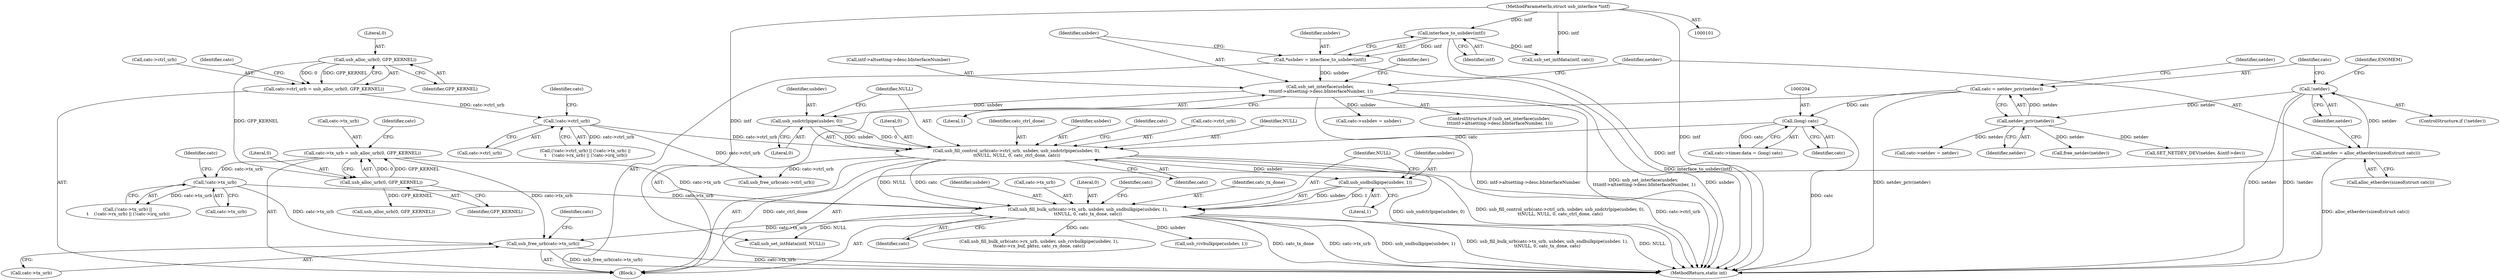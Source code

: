 digraph "0_linux_2d6a0e9de03ee658a9adc3bfb2f0ca55dff1e478@pointer" {
"1000644" [label="(Call,usb_free_urb(catc->tx_urb))"];
"1000220" [label="(Call,catc->tx_urb = usb_alloc_urb(0, GFP_KERNEL))"];
"1000224" [label="(Call,usb_alloc_urb(0, GFP_KERNEL))"];
"1000217" [label="(Call,usb_alloc_urb(0, GFP_KERNEL))"];
"1000342" [label="(Call,usb_fill_bulk_urb(catc->tx_urb, usbdev, usb_sndbulkpipe(usbdev, 1),\n\t\tNULL, 0, catc_tx_done, catc))"];
"1000248" [label="(Call,!catc->tx_urb)"];
"1000347" [label="(Call,usb_sndbulkpipe(usbdev, 1))"];
"1000329" [label="(Call,usb_fill_control_urb(catc->ctrl_urb, usbdev, usb_sndctrlpipe(usbdev, 0),\n\t\tNULL, NULL, 0, catc_ctrl_done, catc))"];
"1000243" [label="(Call,!catc->ctrl_urb)"];
"1000213" [label="(Call,catc->ctrl_urb = usb_alloc_urb(0, GFP_KERNEL))"];
"1000334" [label="(Call,usb_sndctrlpipe(usbdev, 0))"];
"1000123" [label="(Call,usb_set_interface(usbdev,\n \t\t\tintf->altsetting->desc.bInterfaceNumber, 1))"];
"1000113" [label="(Call,*usbdev = interface_to_usbdev(intf))"];
"1000115" [label="(Call,interface_to_usbdev(intf))"];
"1000102" [label="(MethodParameterIn,struct usb_interface *intf)"];
"1000203" [label="(Call,(long) catc)"];
"1000151" [label="(Call,catc = netdev_priv(netdev))"];
"1000153" [label="(Call,netdev_priv(netdev))"];
"1000146" [label="(Call,!netdev)"];
"1000140" [label="(Call,netdev = alloc_etherdev(sizeof(struct catc)))"];
"1000351" [label="(Literal,0)"];
"1000141" [label="(Identifier,netdev)"];
"1000330" [label="(Call,catc->ctrl_urb)"];
"1000353" [label="(Identifier,catc)"];
"1000152" [label="(Identifier,catc)"];
"1000640" [label="(Call,usb_free_urb(catc->ctrl_urb))"];
"1000243" [label="(Call,!catc->ctrl_urb)"];
"1000157" [label="(Identifier,netdev)"];
"1000218" [label="(Literal,0)"];
"1000356" [label="(Identifier,catc)"];
"1000242" [label="(Call,(!catc->ctrl_urb) || (!catc->tx_urb) || \n\t    (!catc->rx_urb) || (!catc->irq_urb))"];
"1000255" [label="(Identifier,catc)"];
"1000335" [label="(Identifier,usbdev)"];
"1000336" [label="(Literal,0)"];
"1000645" [label="(Call,catc->tx_urb)"];
"1000221" [label="(Call,catc->tx_urb)"];
"1000636" [label="(Call,usb_set_intfdata(intf, NULL))"];
"1000341" [label="(Identifier,catc)"];
"1000338" [label="(Identifier,NULL)"];
"1000352" [label="(Identifier,catc_tx_done)"];
"1000354" [label="(Call,usb_fill_bulk_urb(catc->rx_urb, usbdev, usb_rcvbulkpipe(usbdev, 1),\n\t\tcatc->rx_buf, pktsz, catc_rx_done, catc))"];
"1000225" [label="(Literal,0)"];
"1000346" [label="(Identifier,usbdev)"];
"1000154" [label="(Identifier,netdev)"];
"1000172" [label="(Call,catc->usbdev = usbdev)"];
"1000140" [label="(Call,netdev = alloc_etherdev(sizeof(struct catc)))"];
"1000348" [label="(Identifier,usbdev)"];
"1000244" [label="(Call,catc->ctrl_urb)"];
"1000203" [label="(Call,(long) catc)"];
"1000217" [label="(Call,usb_alloc_urb(0, GFP_KERNEL))"];
"1000248" [label="(Call,!catc->tx_urb)"];
"1000124" [label="(Identifier,usbdev)"];
"1000214" [label="(Call,catc->ctrl_urb)"];
"1000147" [label="(Identifier,netdev)"];
"1000146" [label="(Call,!netdev)"];
"1000213" [label="(Call,catc->ctrl_urb = usb_alloc_urb(0, GFP_KERNEL))"];
"1000349" [label="(Literal,1)"];
"1000122" [label="(ControlStructure,if (usb_set_interface(usbdev,\n \t\t\tintf->altsetting->desc.bInterfaceNumber, 1)))"];
"1000224" [label="(Call,usb_alloc_urb(0, GFP_KERNEL))"];
"1000342" [label="(Call,usb_fill_bulk_urb(catc->tx_urb, usbdev, usb_sndbulkpipe(usbdev, 1),\n\t\tNULL, 0, catc_tx_done, catc))"];
"1000115" [label="(Call,interface_to_usbdev(intf))"];
"1000337" [label="(Identifier,NULL)"];
"1000359" [label="(Call,usb_rcvbulkpipe(usbdev, 1))"];
"1000222" [label="(Identifier,catc)"];
"1000113" [label="(Call,*usbdev = interface_to_usbdev(intf))"];
"1000334" [label="(Call,usb_sndctrlpipe(usbdev, 0))"];
"1000347" [label="(Call,usb_sndbulkpipe(usbdev, 1))"];
"1000150" [label="(Identifier,ENOMEM)"];
"1000151" [label="(Call,catc = netdev_priv(netdev))"];
"1000339" [label="(Literal,0)"];
"1000153" [label="(Call,netdev_priv(netdev))"];
"1000219" [label="(Identifier,GFP_KERNEL)"];
"1000229" [label="(Identifier,catc)"];
"1000340" [label="(Identifier,catc_ctrl_done)"];
"1000177" [label="(Call,catc->netdev = netdev)"];
"1000231" [label="(Call,usb_alloc_urb(0, GFP_KERNEL))"];
"1000617" [label="(Call,usb_set_intfdata(intf, catc))"];
"1000343" [label="(Call,catc->tx_urb)"];
"1000249" [label="(Call,catc->tx_urb)"];
"1000132" [label="(Literal,1)"];
"1000104" [label="(Block,)"];
"1000123" [label="(Call,usb_set_interface(usbdev,\n \t\t\tintf->altsetting->desc.bInterfaceNumber, 1))"];
"1000226" [label="(Identifier,GFP_KERNEL)"];
"1000145" [label="(ControlStructure,if (!netdev))"];
"1000142" [label="(Call,alloc_etherdev(sizeof(struct catc)))"];
"1000135" [label="(Identifier,dev)"];
"1000205" [label="(Identifier,catc)"];
"1000250" [label="(Identifier,catc)"];
"1000656" [label="(Call,free_netdev(netdev))"];
"1000102" [label="(MethodParameterIn,struct usb_interface *intf)"];
"1000329" [label="(Call,usb_fill_control_urb(catc->ctrl_urb, usbdev, usb_sndctrlpipe(usbdev, 0),\n\t\tNULL, NULL, 0, catc_ctrl_done, catc))"];
"1000197" [label="(Call,catc->timer.data = (long) catc)"];
"1000660" [label="(MethodReturn,static int)"];
"1000644" [label="(Call,usb_free_urb(catc->tx_urb))"];
"1000620" [label="(Call,SET_NETDEV_DEV(netdev, &intf->dev))"];
"1000125" [label="(Call,intf->altsetting->desc.bInterfaceNumber)"];
"1000114" [label="(Identifier,usbdev)"];
"1000650" [label="(Identifier,catc)"];
"1000350" [label="(Identifier,NULL)"];
"1000247" [label="(Call,(!catc->tx_urb) || \n\t    (!catc->rx_urb) || (!catc->irq_urb))"];
"1000116" [label="(Identifier,intf)"];
"1000220" [label="(Call,catc->tx_urb = usb_alloc_urb(0, GFP_KERNEL))"];
"1000333" [label="(Identifier,usbdev)"];
"1000344" [label="(Identifier,catc)"];
"1000644" -> "1000104"  [label="AST: "];
"1000644" -> "1000645"  [label="CFG: "];
"1000645" -> "1000644"  [label="AST: "];
"1000650" -> "1000644"  [label="CFG: "];
"1000644" -> "1000660"  [label="DDG: usb_free_urb(catc->tx_urb)"];
"1000644" -> "1000660"  [label="DDG: catc->tx_urb"];
"1000220" -> "1000644"  [label="DDG: catc->tx_urb"];
"1000342" -> "1000644"  [label="DDG: catc->tx_urb"];
"1000248" -> "1000644"  [label="DDG: catc->tx_urb"];
"1000220" -> "1000104"  [label="AST: "];
"1000220" -> "1000224"  [label="CFG: "];
"1000221" -> "1000220"  [label="AST: "];
"1000224" -> "1000220"  [label="AST: "];
"1000229" -> "1000220"  [label="CFG: "];
"1000224" -> "1000220"  [label="DDG: 0"];
"1000224" -> "1000220"  [label="DDG: GFP_KERNEL"];
"1000220" -> "1000248"  [label="DDG: catc->tx_urb"];
"1000220" -> "1000342"  [label="DDG: catc->tx_urb"];
"1000224" -> "1000226"  [label="CFG: "];
"1000225" -> "1000224"  [label="AST: "];
"1000226" -> "1000224"  [label="AST: "];
"1000217" -> "1000224"  [label="DDG: GFP_KERNEL"];
"1000224" -> "1000231"  [label="DDG: GFP_KERNEL"];
"1000217" -> "1000213"  [label="AST: "];
"1000217" -> "1000219"  [label="CFG: "];
"1000218" -> "1000217"  [label="AST: "];
"1000219" -> "1000217"  [label="AST: "];
"1000213" -> "1000217"  [label="CFG: "];
"1000217" -> "1000213"  [label="DDG: 0"];
"1000217" -> "1000213"  [label="DDG: GFP_KERNEL"];
"1000342" -> "1000104"  [label="AST: "];
"1000342" -> "1000353"  [label="CFG: "];
"1000343" -> "1000342"  [label="AST: "];
"1000346" -> "1000342"  [label="AST: "];
"1000347" -> "1000342"  [label="AST: "];
"1000350" -> "1000342"  [label="AST: "];
"1000351" -> "1000342"  [label="AST: "];
"1000352" -> "1000342"  [label="AST: "];
"1000353" -> "1000342"  [label="AST: "];
"1000356" -> "1000342"  [label="CFG: "];
"1000342" -> "1000660"  [label="DDG: catc->tx_urb"];
"1000342" -> "1000660"  [label="DDG: usb_sndbulkpipe(usbdev, 1)"];
"1000342" -> "1000660"  [label="DDG: usb_fill_bulk_urb(catc->tx_urb, usbdev, usb_sndbulkpipe(usbdev, 1),\n\t\tNULL, 0, catc_tx_done, catc)"];
"1000342" -> "1000660"  [label="DDG: NULL"];
"1000342" -> "1000660"  [label="DDG: catc_tx_done"];
"1000248" -> "1000342"  [label="DDG: catc->tx_urb"];
"1000347" -> "1000342"  [label="DDG: usbdev"];
"1000347" -> "1000342"  [label="DDG: 1"];
"1000329" -> "1000342"  [label="DDG: NULL"];
"1000329" -> "1000342"  [label="DDG: catc"];
"1000342" -> "1000359"  [label="DDG: usbdev"];
"1000342" -> "1000354"  [label="DDG: catc"];
"1000342" -> "1000636"  [label="DDG: NULL"];
"1000248" -> "1000247"  [label="AST: "];
"1000248" -> "1000249"  [label="CFG: "];
"1000249" -> "1000248"  [label="AST: "];
"1000255" -> "1000248"  [label="CFG: "];
"1000247" -> "1000248"  [label="CFG: "];
"1000248" -> "1000247"  [label="DDG: catc->tx_urb"];
"1000347" -> "1000349"  [label="CFG: "];
"1000348" -> "1000347"  [label="AST: "];
"1000349" -> "1000347"  [label="AST: "];
"1000350" -> "1000347"  [label="CFG: "];
"1000329" -> "1000347"  [label="DDG: usbdev"];
"1000329" -> "1000104"  [label="AST: "];
"1000329" -> "1000341"  [label="CFG: "];
"1000330" -> "1000329"  [label="AST: "];
"1000333" -> "1000329"  [label="AST: "];
"1000334" -> "1000329"  [label="AST: "];
"1000337" -> "1000329"  [label="AST: "];
"1000338" -> "1000329"  [label="AST: "];
"1000339" -> "1000329"  [label="AST: "];
"1000340" -> "1000329"  [label="AST: "];
"1000341" -> "1000329"  [label="AST: "];
"1000344" -> "1000329"  [label="CFG: "];
"1000329" -> "1000660"  [label="DDG: usb_sndctrlpipe(usbdev, 0)"];
"1000329" -> "1000660"  [label="DDG: usb_fill_control_urb(catc->ctrl_urb, usbdev, usb_sndctrlpipe(usbdev, 0),\n\t\tNULL, NULL, 0, catc_ctrl_done, catc)"];
"1000329" -> "1000660"  [label="DDG: catc->ctrl_urb"];
"1000329" -> "1000660"  [label="DDG: catc_ctrl_done"];
"1000243" -> "1000329"  [label="DDG: catc->ctrl_urb"];
"1000334" -> "1000329"  [label="DDG: usbdev"];
"1000334" -> "1000329"  [label="DDG: 0"];
"1000203" -> "1000329"  [label="DDG: catc"];
"1000329" -> "1000640"  [label="DDG: catc->ctrl_urb"];
"1000243" -> "1000242"  [label="AST: "];
"1000243" -> "1000244"  [label="CFG: "];
"1000244" -> "1000243"  [label="AST: "];
"1000250" -> "1000243"  [label="CFG: "];
"1000242" -> "1000243"  [label="CFG: "];
"1000243" -> "1000242"  [label="DDG: catc->ctrl_urb"];
"1000213" -> "1000243"  [label="DDG: catc->ctrl_urb"];
"1000243" -> "1000640"  [label="DDG: catc->ctrl_urb"];
"1000213" -> "1000104"  [label="AST: "];
"1000214" -> "1000213"  [label="AST: "];
"1000222" -> "1000213"  [label="CFG: "];
"1000334" -> "1000336"  [label="CFG: "];
"1000335" -> "1000334"  [label="AST: "];
"1000336" -> "1000334"  [label="AST: "];
"1000337" -> "1000334"  [label="CFG: "];
"1000123" -> "1000334"  [label="DDG: usbdev"];
"1000123" -> "1000122"  [label="AST: "];
"1000123" -> "1000132"  [label="CFG: "];
"1000124" -> "1000123"  [label="AST: "];
"1000125" -> "1000123"  [label="AST: "];
"1000132" -> "1000123"  [label="AST: "];
"1000135" -> "1000123"  [label="CFG: "];
"1000141" -> "1000123"  [label="CFG: "];
"1000123" -> "1000660"  [label="DDG: intf->altsetting->desc.bInterfaceNumber"];
"1000123" -> "1000660"  [label="DDG: usb_set_interface(usbdev,\n \t\t\tintf->altsetting->desc.bInterfaceNumber, 1)"];
"1000123" -> "1000660"  [label="DDG: usbdev"];
"1000113" -> "1000123"  [label="DDG: usbdev"];
"1000123" -> "1000172"  [label="DDG: usbdev"];
"1000113" -> "1000104"  [label="AST: "];
"1000113" -> "1000115"  [label="CFG: "];
"1000114" -> "1000113"  [label="AST: "];
"1000115" -> "1000113"  [label="AST: "];
"1000124" -> "1000113"  [label="CFG: "];
"1000113" -> "1000660"  [label="DDG: interface_to_usbdev(intf)"];
"1000115" -> "1000113"  [label="DDG: intf"];
"1000115" -> "1000116"  [label="CFG: "];
"1000116" -> "1000115"  [label="AST: "];
"1000115" -> "1000660"  [label="DDG: intf"];
"1000102" -> "1000115"  [label="DDG: intf"];
"1000115" -> "1000617"  [label="DDG: intf"];
"1000102" -> "1000101"  [label="AST: "];
"1000102" -> "1000660"  [label="DDG: intf"];
"1000102" -> "1000617"  [label="DDG: intf"];
"1000102" -> "1000636"  [label="DDG: intf"];
"1000203" -> "1000197"  [label="AST: "];
"1000203" -> "1000205"  [label="CFG: "];
"1000204" -> "1000203"  [label="AST: "];
"1000205" -> "1000203"  [label="AST: "];
"1000197" -> "1000203"  [label="CFG: "];
"1000203" -> "1000660"  [label="DDG: catc"];
"1000203" -> "1000197"  [label="DDG: catc"];
"1000151" -> "1000203"  [label="DDG: catc"];
"1000151" -> "1000104"  [label="AST: "];
"1000151" -> "1000153"  [label="CFG: "];
"1000152" -> "1000151"  [label="AST: "];
"1000153" -> "1000151"  [label="AST: "];
"1000157" -> "1000151"  [label="CFG: "];
"1000151" -> "1000660"  [label="DDG: netdev_priv(netdev)"];
"1000153" -> "1000151"  [label="DDG: netdev"];
"1000153" -> "1000154"  [label="CFG: "];
"1000154" -> "1000153"  [label="AST: "];
"1000146" -> "1000153"  [label="DDG: netdev"];
"1000153" -> "1000177"  [label="DDG: netdev"];
"1000153" -> "1000620"  [label="DDG: netdev"];
"1000153" -> "1000656"  [label="DDG: netdev"];
"1000146" -> "1000145"  [label="AST: "];
"1000146" -> "1000147"  [label="CFG: "];
"1000147" -> "1000146"  [label="AST: "];
"1000150" -> "1000146"  [label="CFG: "];
"1000152" -> "1000146"  [label="CFG: "];
"1000146" -> "1000660"  [label="DDG: !netdev"];
"1000146" -> "1000660"  [label="DDG: netdev"];
"1000140" -> "1000146"  [label="DDG: netdev"];
"1000140" -> "1000104"  [label="AST: "];
"1000140" -> "1000142"  [label="CFG: "];
"1000141" -> "1000140"  [label="AST: "];
"1000142" -> "1000140"  [label="AST: "];
"1000147" -> "1000140"  [label="CFG: "];
"1000140" -> "1000660"  [label="DDG: alloc_etherdev(sizeof(struct catc))"];
}
